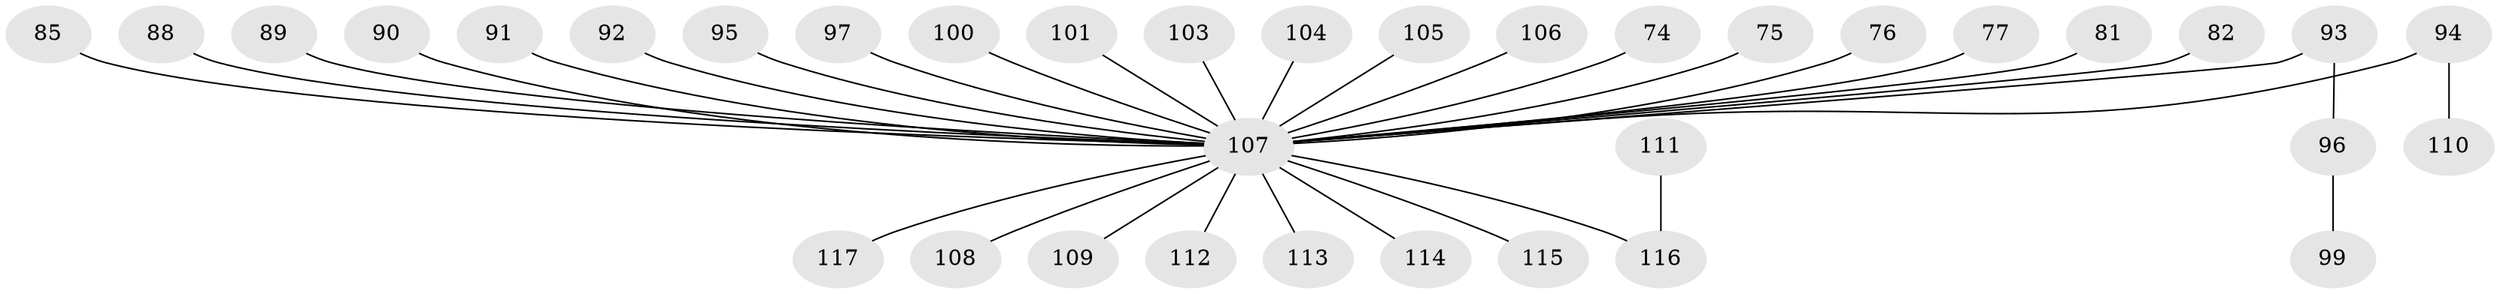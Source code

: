 // original degree distribution, {2: 0.2222222222222222, 6: 0.017094017094017096, 5: 0.07692307692307693, 3: 0.11965811965811966, 1: 0.5213675213675214, 4: 0.042735042735042736}
// Generated by graph-tools (version 1.1) at 2025/57/03/04/25 21:57:10]
// undirected, 35 vertices, 34 edges
graph export_dot {
graph [start="1"]
  node [color=gray90,style=filled];
  74;
  75;
  76;
  77;
  81;
  82;
  85;
  88;
  89 [super="+78"];
  90;
  91;
  92;
  93;
  94 [super="+42+38"];
  95;
  96;
  97;
  99;
  100;
  101;
  103;
  104;
  105;
  106;
  107 [super="+19+59+23+24+46+48+50+53+65+61+98+58+60+62+63+66+69+68+70+72"];
  108;
  109;
  110;
  111;
  112 [super="+84"];
  113 [super="+86"];
  114;
  115;
  116 [super="+102"];
  117;
  74 -- 107;
  75 -- 107;
  76 -- 107;
  77 -- 107;
  81 -- 107;
  82 -- 107;
  85 -- 107;
  88 -- 107;
  89 -- 107;
  90 -- 107;
  91 -- 107;
  92 -- 107;
  93 -- 96;
  93 -- 107;
  94 -- 110;
  94 -- 107;
  95 -- 107;
  96 -- 99;
  97 -- 107;
  100 -- 107;
  101 -- 107;
  103 -- 107;
  104 -- 107;
  105 -- 107;
  106 -- 107;
  107 -- 115;
  107 -- 117;
  107 -- 108;
  107 -- 109;
  107 -- 114;
  107 -- 116;
  107 -- 112;
  107 -- 113;
  111 -- 116;
}
